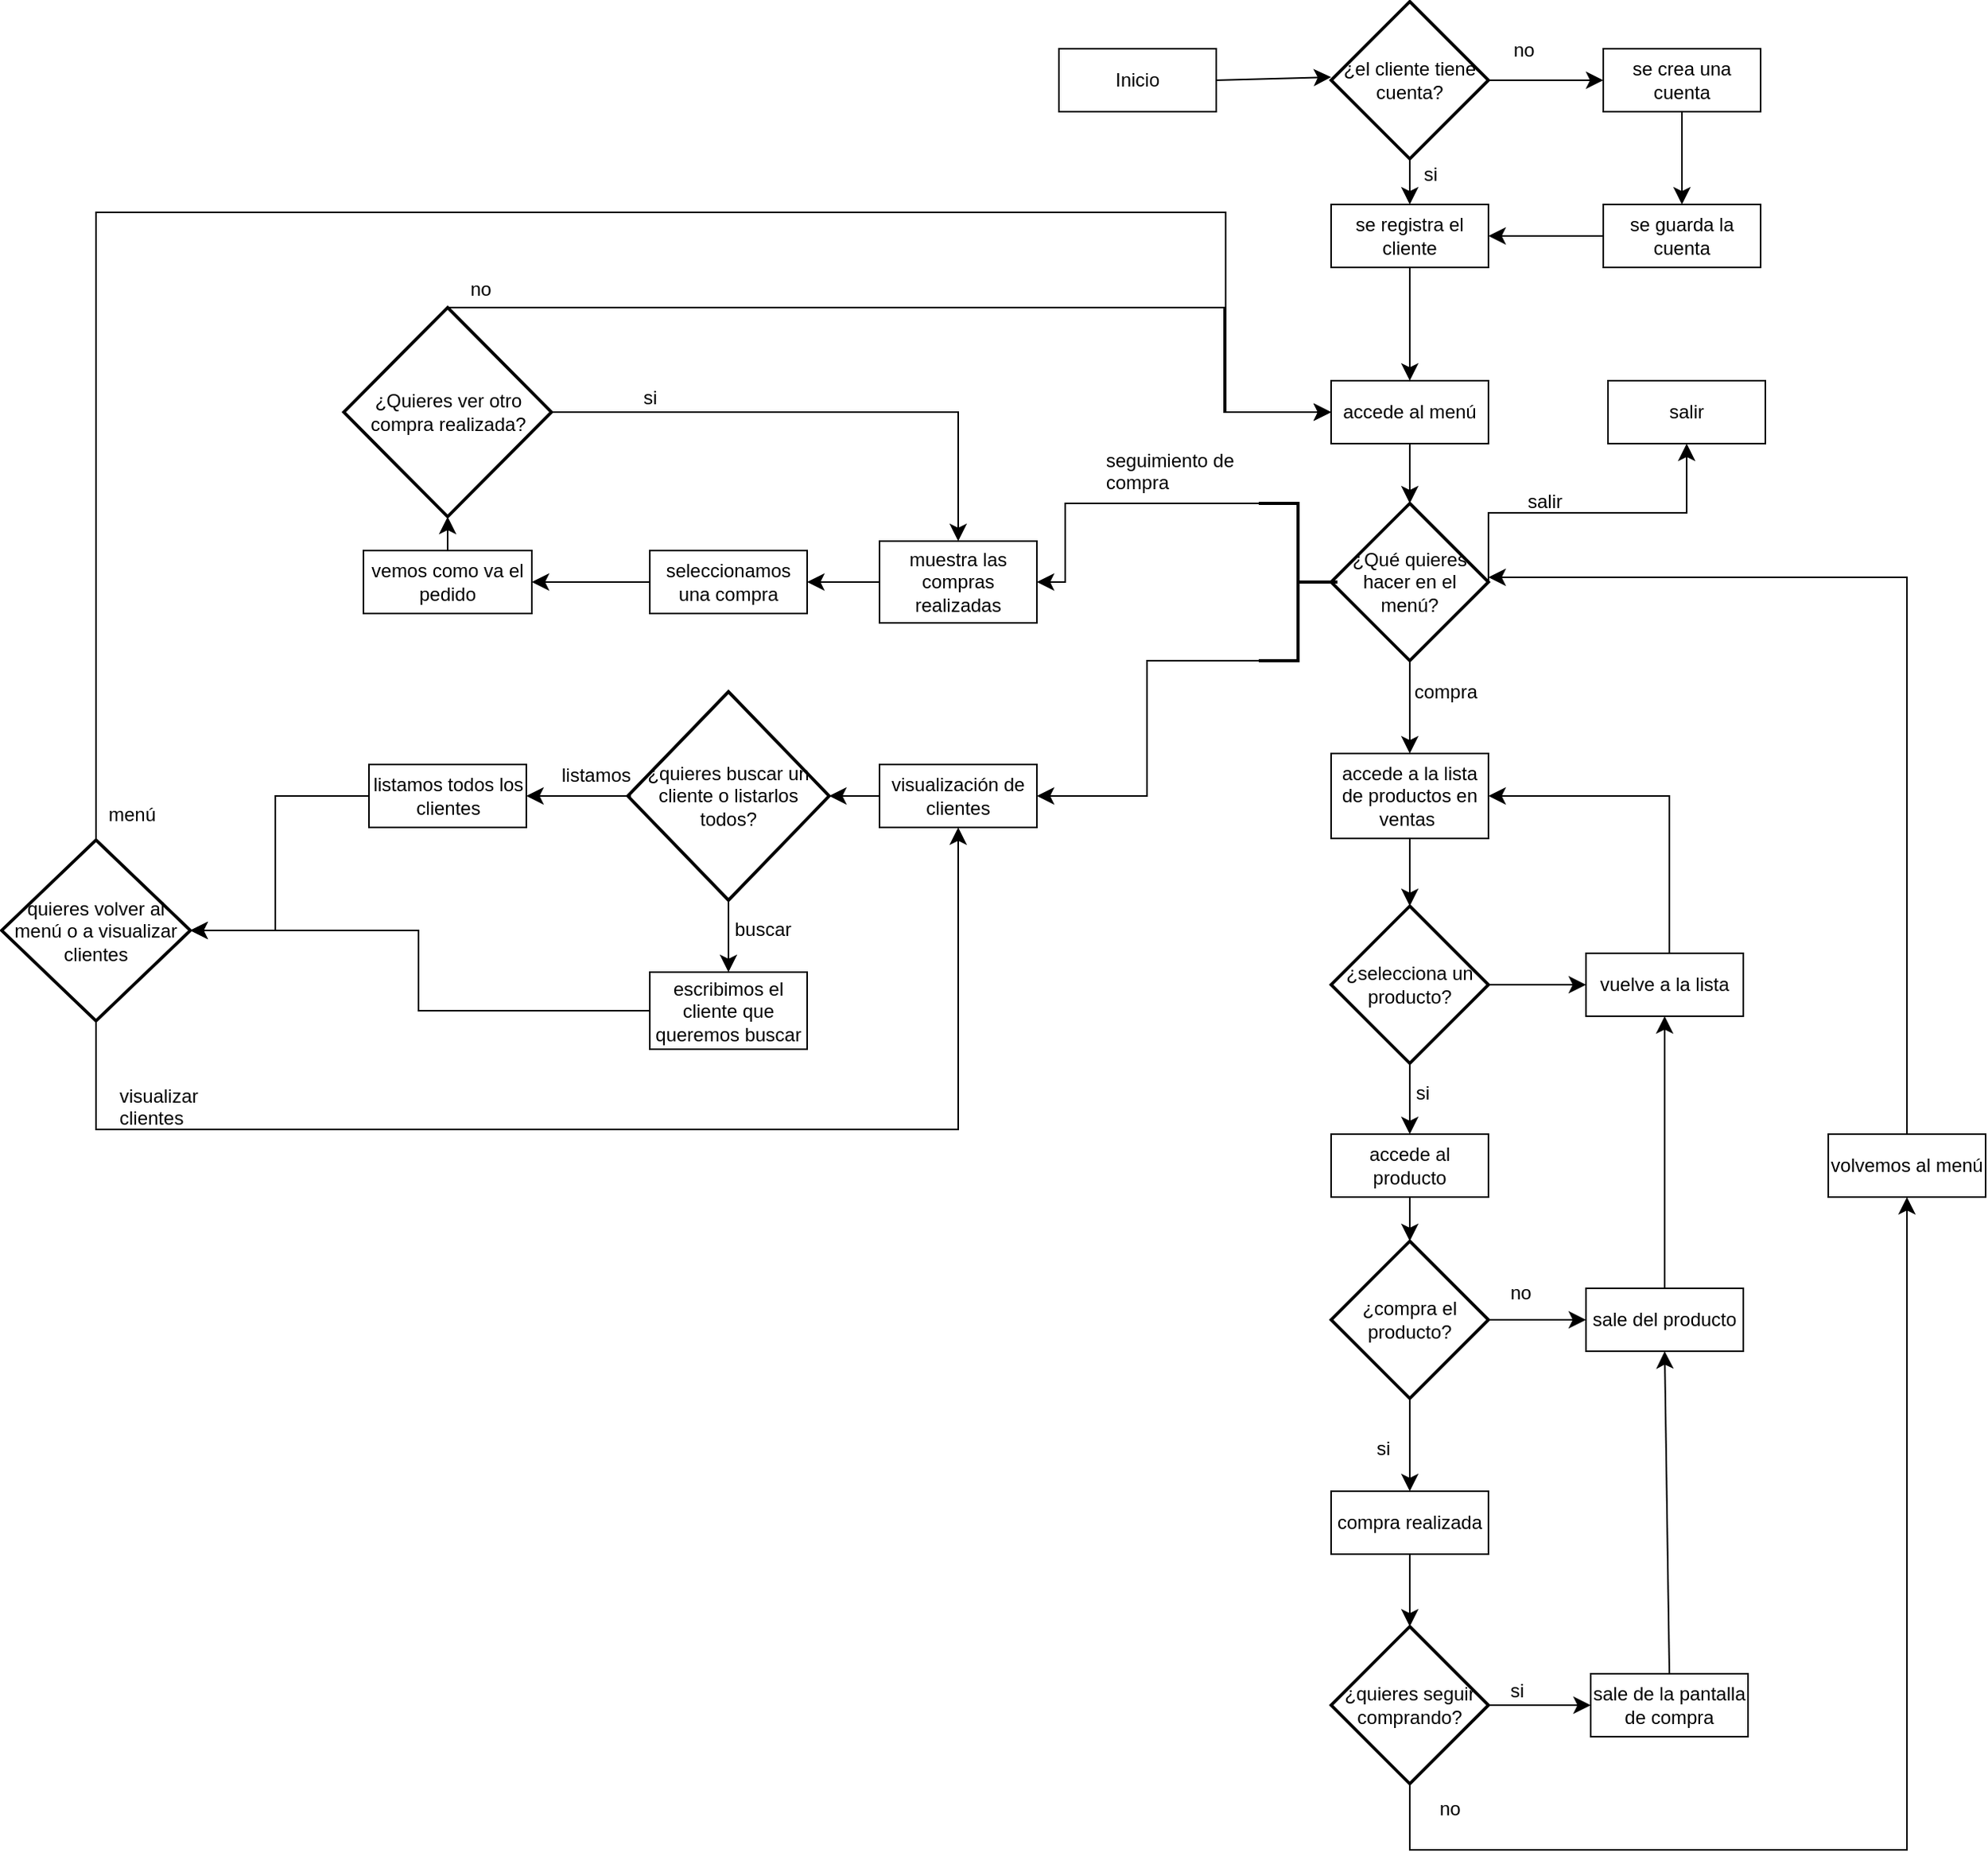 <mxfile version="24.8.4">
  <diagram name="Página-1" id="vGzgJQXuZLi1aZZbNtcy">
    <mxGraphModel grid="0" page="0" gridSize="10" guides="1" tooltips="1" connect="1" arrows="1" fold="1" pageScale="1" pageWidth="827" pageHeight="1169" math="0" shadow="0">
      <root>
        <mxCell id="0" />
        <mxCell id="1" parent="0" />
        <mxCell id="_w8_lNE008tyOxxAmZ4E-1" value="Inicio" style="whiteSpace=wrap;html=1;align=center;" vertex="1" parent="1">
          <mxGeometry x="-118" y="-164" width="100" height="40" as="geometry" />
        </mxCell>
        <mxCell id="_w8_lNE008tyOxxAmZ4E-3" value="¿el cliente tiene cuenta?" style="strokeWidth=2;html=1;shape=mxgraph.flowchart.decision;whiteSpace=wrap;" vertex="1" parent="1">
          <mxGeometry x="55" y="-194" width="100" height="100" as="geometry" />
        </mxCell>
        <mxCell id="_w8_lNE008tyOxxAmZ4E-5" value="" style="endArrow=classic;html=1;rounded=0;fontSize=12;startSize=8;endSize=8;curved=1;exitX=1;exitY=0.5;exitDx=0;exitDy=0;entryX=0;entryY=0.48;entryDx=0;entryDy=0;entryPerimeter=0;" edge="1" parent="1" source="_w8_lNE008tyOxxAmZ4E-1" target="_w8_lNE008tyOxxAmZ4E-3">
          <mxGeometry width="50" height="50" relative="1" as="geometry">
            <mxPoint x="175" y="225" as="sourcePoint" />
            <mxPoint x="225" y="175" as="targetPoint" />
          </mxGeometry>
        </mxCell>
        <mxCell id="_w8_lNE008tyOxxAmZ4E-6" value="" style="endArrow=classic;html=1;rounded=0;fontSize=12;startSize=8;endSize=8;curved=1;exitX=1;exitY=0.5;exitDx=0;exitDy=0;exitPerimeter=0;entryX=0;entryY=0.5;entryDx=0;entryDy=0;" edge="1" parent="1" source="_w8_lNE008tyOxxAmZ4E-3" target="_w8_lNE008tyOxxAmZ4E-7">
          <mxGeometry width="50" height="50" relative="1" as="geometry">
            <mxPoint x="224" y="104" as="sourcePoint" />
            <mxPoint x="274" y="54" as="targetPoint" />
          </mxGeometry>
        </mxCell>
        <mxCell id="_w8_lNE008tyOxxAmZ4E-7" value="se crea una cuenta" style="whiteSpace=wrap;html=1;align=center;" vertex="1" parent="1">
          <mxGeometry x="228" y="-164" width="100" height="40" as="geometry" />
        </mxCell>
        <mxCell id="_w8_lNE008tyOxxAmZ4E-8" value="no" style="text;strokeColor=none;fillColor=none;spacingLeft=4;spacingRight=4;overflow=hidden;rotatable=0;points=[[0,0.5],[1,0.5]];portConstraint=eastwest;fontSize=12;whiteSpace=wrap;html=1;" vertex="1" parent="1">
          <mxGeometry x="165" y="-177" width="40" height="30" as="geometry" />
        </mxCell>
        <mxCell id="_w8_lNE008tyOxxAmZ4E-9" value="se registra el cliente" style="whiteSpace=wrap;html=1;align=center;" vertex="1" parent="1">
          <mxGeometry x="55" y="-65" width="100" height="40" as="geometry" />
        </mxCell>
        <mxCell id="_w8_lNE008tyOxxAmZ4E-10" value="" style="endArrow=classic;html=1;rounded=0;fontSize=12;startSize=8;endSize=8;curved=1;exitX=0.5;exitY=1;exitDx=0;exitDy=0;exitPerimeter=0;entryX=0.5;entryY=0;entryDx=0;entryDy=0;" edge="1" parent="1" source="_w8_lNE008tyOxxAmZ4E-3" target="_w8_lNE008tyOxxAmZ4E-9">
          <mxGeometry width="50" height="50" relative="1" as="geometry">
            <mxPoint x="175" y="225" as="sourcePoint" />
            <mxPoint x="225" y="175" as="targetPoint" />
          </mxGeometry>
        </mxCell>
        <mxCell id="_w8_lNE008tyOxxAmZ4E-11" value="si" style="text;strokeColor=none;fillColor=none;spacingLeft=4;spacingRight=4;overflow=hidden;rotatable=0;points=[[0,0.5],[1,0.5]];portConstraint=eastwest;fontSize=12;whiteSpace=wrap;html=1;" vertex="1" parent="1">
          <mxGeometry x="108" y="-98" width="40" height="30" as="geometry" />
        </mxCell>
        <mxCell id="_w8_lNE008tyOxxAmZ4E-12" value="se guarda la cuenta" style="whiteSpace=wrap;html=1;align=center;" vertex="1" parent="1">
          <mxGeometry x="228" y="-65" width="100" height="40" as="geometry" />
        </mxCell>
        <mxCell id="_w8_lNE008tyOxxAmZ4E-13" value="" style="endArrow=classic;html=1;rounded=0;fontSize=12;startSize=8;endSize=8;curved=1;exitX=0.5;exitY=1;exitDx=0;exitDy=0;entryX=0.5;entryY=0;entryDx=0;entryDy=0;" edge="1" parent="1" source="_w8_lNE008tyOxxAmZ4E-7" target="_w8_lNE008tyOxxAmZ4E-12">
          <mxGeometry width="50" height="50" relative="1" as="geometry">
            <mxPoint x="175" y="225" as="sourcePoint" />
            <mxPoint x="225" y="175" as="targetPoint" />
          </mxGeometry>
        </mxCell>
        <mxCell id="_w8_lNE008tyOxxAmZ4E-14" value="" style="endArrow=classic;html=1;rounded=0;fontSize=12;startSize=8;endSize=8;curved=1;entryX=1;entryY=0.5;entryDx=0;entryDy=0;exitX=0;exitY=0.5;exitDx=0;exitDy=0;" edge="1" parent="1" source="_w8_lNE008tyOxxAmZ4E-12" target="_w8_lNE008tyOxxAmZ4E-9">
          <mxGeometry width="50" height="50" relative="1" as="geometry">
            <mxPoint x="175" y="225" as="sourcePoint" />
            <mxPoint x="225" y="175" as="targetPoint" />
          </mxGeometry>
        </mxCell>
        <mxCell id="_w8_lNE008tyOxxAmZ4E-15" value="accede a la lista de productos en ventas&amp;nbsp;" style="whiteSpace=wrap;html=1;align=center;" vertex="1" parent="1">
          <mxGeometry x="55" y="284" width="100" height="54" as="geometry" />
        </mxCell>
        <mxCell id="_w8_lNE008tyOxxAmZ4E-16" value="" style="endArrow=classic;html=1;rounded=0;fontSize=12;startSize=8;endSize=8;curved=1;exitX=0.5;exitY=1;exitDx=0;exitDy=0;entryX=0.5;entryY=0;entryDx=0;entryDy=0;" edge="1" parent="1" source="_w8_lNE008tyOxxAmZ4E-9" target="_w8_lNE008tyOxxAmZ4E-41">
          <mxGeometry width="50" height="50" relative="1" as="geometry">
            <mxPoint x="175" y="225" as="sourcePoint" />
            <mxPoint x="163" y="121" as="targetPoint" />
          </mxGeometry>
        </mxCell>
        <mxCell id="_w8_lNE008tyOxxAmZ4E-17" value="¿selecciona un producto?" style="strokeWidth=2;html=1;shape=mxgraph.flowchart.decision;whiteSpace=wrap;" vertex="1" parent="1">
          <mxGeometry x="55" y="381" width="100" height="100" as="geometry" />
        </mxCell>
        <mxCell id="_w8_lNE008tyOxxAmZ4E-18" value="" style="endArrow=classic;html=1;rounded=0;fontSize=12;startSize=8;endSize=8;curved=1;entryX=0.5;entryY=0;entryDx=0;entryDy=0;entryPerimeter=0;exitX=0.5;exitY=1;exitDx=0;exitDy=0;" edge="1" parent="1" source="_w8_lNE008tyOxxAmZ4E-15" target="_w8_lNE008tyOxxAmZ4E-17">
          <mxGeometry width="50" height="50" relative="1" as="geometry">
            <mxPoint x="72" y="225" as="sourcePoint" />
            <mxPoint x="122" y="175" as="targetPoint" />
          </mxGeometry>
        </mxCell>
        <mxCell id="_w8_lNE008tyOxxAmZ4E-19" value="accede al producto" style="whiteSpace=wrap;html=1;align=center;" vertex="1" parent="1">
          <mxGeometry x="55" y="526" width="100" height="40" as="geometry" />
        </mxCell>
        <mxCell id="_w8_lNE008tyOxxAmZ4E-20" value="" style="endArrow=classic;html=1;rounded=0;fontSize=12;startSize=8;endSize=8;curved=1;exitX=0.5;exitY=1;exitDx=0;exitDy=0;exitPerimeter=0;" edge="1" parent="1" source="_w8_lNE008tyOxxAmZ4E-17" target="_w8_lNE008tyOxxAmZ4E-19">
          <mxGeometry width="50" height="50" relative="1" as="geometry">
            <mxPoint x="72" y="225" as="sourcePoint" />
            <mxPoint x="122" y="175" as="targetPoint" />
          </mxGeometry>
        </mxCell>
        <mxCell id="_w8_lNE008tyOxxAmZ4E-21" value="si" style="text;strokeColor=none;fillColor=none;spacingLeft=4;spacingRight=4;overflow=hidden;rotatable=0;points=[[0,0.5],[1,0.5]];portConstraint=eastwest;fontSize=12;whiteSpace=wrap;html=1;" vertex="1" parent="1">
          <mxGeometry x="103" y="486" width="40" height="30" as="geometry" />
        </mxCell>
        <mxCell id="_w8_lNE008tyOxxAmZ4E-22" value="vuelve a la lista" style="whiteSpace=wrap;html=1;align=center;" vertex="1" parent="1">
          <mxGeometry x="217" y="411" width="100" height="40" as="geometry" />
        </mxCell>
        <mxCell id="_w8_lNE008tyOxxAmZ4E-24" value="" style="edgeStyle=segmentEdgeStyle;endArrow=classic;html=1;curved=0;rounded=0;endSize=8;startSize=8;fontSize=12;exitX=0.5;exitY=0;exitDx=0;exitDy=0;entryX=1;entryY=0.5;entryDx=0;entryDy=0;" edge="1" parent="1" source="_w8_lNE008tyOxxAmZ4E-22" target="_w8_lNE008tyOxxAmZ4E-15">
          <mxGeometry width="50" height="50" relative="1" as="geometry">
            <mxPoint x="72" y="225" as="sourcePoint" />
            <mxPoint x="122" y="175" as="targetPoint" />
            <Array as="points">
              <mxPoint x="270" y="311" />
            </Array>
          </mxGeometry>
        </mxCell>
        <mxCell id="_w8_lNE008tyOxxAmZ4E-25" value="no" style="text;strokeColor=none;fillColor=none;spacingLeft=4;spacingRight=4;overflow=hidden;rotatable=0;points=[[0,0.5],[1,0.5]];portConstraint=eastwest;fontSize=12;whiteSpace=wrap;html=1;" vertex="1" parent="1">
          <mxGeometry x="163" y="613" width="40" height="30" as="geometry" />
        </mxCell>
        <mxCell id="_w8_lNE008tyOxxAmZ4E-26" value="¿compra el producto?" style="strokeWidth=2;html=1;shape=mxgraph.flowchart.decision;whiteSpace=wrap;" vertex="1" parent="1">
          <mxGeometry x="55" y="594" width="100" height="100" as="geometry" />
        </mxCell>
        <mxCell id="_w8_lNE008tyOxxAmZ4E-27" value="" style="endArrow=classic;html=1;rounded=0;fontSize=12;startSize=8;endSize=8;curved=1;entryX=0.5;entryY=0;entryDx=0;entryDy=0;entryPerimeter=0;exitX=0.5;exitY=1;exitDx=0;exitDy=0;" edge="1" parent="1" source="_w8_lNE008tyOxxAmZ4E-19" target="_w8_lNE008tyOxxAmZ4E-26">
          <mxGeometry width="50" height="50" relative="1" as="geometry">
            <mxPoint x="72" y="325" as="sourcePoint" />
            <mxPoint x="122" y="275" as="targetPoint" />
          </mxGeometry>
        </mxCell>
        <mxCell id="_w8_lNE008tyOxxAmZ4E-28" value="sale del producto" style="whiteSpace=wrap;html=1;align=center;" vertex="1" parent="1">
          <mxGeometry x="217" y="624" width="100" height="40" as="geometry" />
        </mxCell>
        <mxCell id="_w8_lNE008tyOxxAmZ4E-29" value="compra realizada" style="whiteSpace=wrap;html=1;align=center;" vertex="1" parent="1">
          <mxGeometry x="55" y="753" width="100" height="40" as="geometry" />
        </mxCell>
        <mxCell id="_w8_lNE008tyOxxAmZ4E-30" value="" style="endArrow=classic;html=1;rounded=0;fontSize=12;startSize=8;endSize=8;curved=1;exitX=0.5;exitY=1;exitDx=0;exitDy=0;exitPerimeter=0;entryX=0.5;entryY=0;entryDx=0;entryDy=0;" edge="1" parent="1" source="_w8_lNE008tyOxxAmZ4E-26" target="_w8_lNE008tyOxxAmZ4E-29">
          <mxGeometry width="50" height="50" relative="1" as="geometry">
            <mxPoint x="72" y="325" as="sourcePoint" />
            <mxPoint x="122" y="275" as="targetPoint" />
          </mxGeometry>
        </mxCell>
        <mxCell id="_w8_lNE008tyOxxAmZ4E-31" value="si" style="text;strokeColor=none;fillColor=none;spacingLeft=4;spacingRight=4;overflow=hidden;rotatable=0;points=[[0,0.5],[1,0.5]];portConstraint=eastwest;fontSize=12;whiteSpace=wrap;html=1;" vertex="1" parent="1">
          <mxGeometry x="78" y="712" width="40" height="30" as="geometry" />
        </mxCell>
        <mxCell id="_w8_lNE008tyOxxAmZ4E-32" value="" style="endArrow=classic;html=1;rounded=0;fontSize=12;startSize=8;endSize=8;curved=1;exitX=1;exitY=0.5;exitDx=0;exitDy=0;exitPerimeter=0;entryX=0;entryY=0.5;entryDx=0;entryDy=0;" edge="1" parent="1" source="_w8_lNE008tyOxxAmZ4E-26" target="_w8_lNE008tyOxxAmZ4E-28">
          <mxGeometry width="50" height="50" relative="1" as="geometry">
            <mxPoint x="72" y="325" as="sourcePoint" />
            <mxPoint x="122" y="275" as="targetPoint" />
          </mxGeometry>
        </mxCell>
        <mxCell id="_w8_lNE008tyOxxAmZ4E-33" value="" style="endArrow=classic;html=1;rounded=0;fontSize=12;startSize=8;endSize=8;curved=1;entryX=0.5;entryY=1;entryDx=0;entryDy=0;exitX=0.5;exitY=0;exitDx=0;exitDy=0;" edge="1" parent="1" source="_w8_lNE008tyOxxAmZ4E-28" target="_w8_lNE008tyOxxAmZ4E-22">
          <mxGeometry width="50" height="50" relative="1" as="geometry">
            <mxPoint x="72" y="525" as="sourcePoint" />
            <mxPoint x="122" y="475" as="targetPoint" />
          </mxGeometry>
        </mxCell>
        <mxCell id="_w8_lNE008tyOxxAmZ4E-34" value="¿quieres seguir comprando?" style="strokeWidth=2;html=1;shape=mxgraph.flowchart.decision;whiteSpace=wrap;" vertex="1" parent="1">
          <mxGeometry x="55" y="839" width="100" height="100" as="geometry" />
        </mxCell>
        <mxCell id="_w8_lNE008tyOxxAmZ4E-35" value="" style="endArrow=classic;html=1;rounded=0;fontSize=12;startSize=8;endSize=8;curved=1;exitX=0.5;exitY=1;exitDx=0;exitDy=0;entryX=0.5;entryY=0;entryDx=0;entryDy=0;entryPerimeter=0;" edge="1" parent="1" source="_w8_lNE008tyOxxAmZ4E-29" target="_w8_lNE008tyOxxAmZ4E-34">
          <mxGeometry width="50" height="50" relative="1" as="geometry">
            <mxPoint x="72" y="725" as="sourcePoint" />
            <mxPoint x="122" y="675" as="targetPoint" />
          </mxGeometry>
        </mxCell>
        <mxCell id="_w8_lNE008tyOxxAmZ4E-36" value="sale de la pantalla de compra" style="whiteSpace=wrap;html=1;align=center;" vertex="1" parent="1">
          <mxGeometry x="220" y="869" width="100" height="40" as="geometry" />
        </mxCell>
        <mxCell id="_w8_lNE008tyOxxAmZ4E-37" value="" style="endArrow=classic;html=1;rounded=0;fontSize=12;startSize=8;endSize=8;curved=1;entryX=0;entryY=0.5;entryDx=0;entryDy=0;exitX=1;exitY=0.5;exitDx=0;exitDy=0;exitPerimeter=0;" edge="1" parent="1" source="_w8_lNE008tyOxxAmZ4E-34" target="_w8_lNE008tyOxxAmZ4E-36">
          <mxGeometry width="50" height="50" relative="1" as="geometry">
            <mxPoint x="72" y="525" as="sourcePoint" />
            <mxPoint x="122" y="475" as="targetPoint" />
          </mxGeometry>
        </mxCell>
        <mxCell id="_w8_lNE008tyOxxAmZ4E-38" value="si" style="text;strokeColor=none;fillColor=none;spacingLeft=4;spacingRight=4;overflow=hidden;rotatable=0;points=[[0,0.5],[1,0.5]];portConstraint=eastwest;fontSize=12;whiteSpace=wrap;html=1;" vertex="1" parent="1">
          <mxGeometry x="163" y="866" width="40" height="30" as="geometry" />
        </mxCell>
        <mxCell id="_w8_lNE008tyOxxAmZ4E-39" value="" style="endArrow=classic;html=1;rounded=0;fontSize=12;startSize=8;endSize=8;curved=1;entryX=0.5;entryY=1;entryDx=0;entryDy=0;exitX=0.5;exitY=0;exitDx=0;exitDy=0;" edge="1" parent="1" source="_w8_lNE008tyOxxAmZ4E-36" target="_w8_lNE008tyOxxAmZ4E-28">
          <mxGeometry width="50" height="50" relative="1" as="geometry">
            <mxPoint x="72" y="525" as="sourcePoint" />
            <mxPoint x="122" y="475" as="targetPoint" />
          </mxGeometry>
        </mxCell>
        <mxCell id="_w8_lNE008tyOxxAmZ4E-40" value="" style="endArrow=classic;html=1;rounded=0;fontSize=12;startSize=8;endSize=8;curved=1;entryX=0;entryY=0.5;entryDx=0;entryDy=0;exitX=1;exitY=0.5;exitDx=0;exitDy=0;exitPerimeter=0;" edge="1" parent="1" source="_w8_lNE008tyOxxAmZ4E-17" target="_w8_lNE008tyOxxAmZ4E-22">
          <mxGeometry width="50" height="50" relative="1" as="geometry">
            <mxPoint x="72" y="525" as="sourcePoint" />
            <mxPoint x="122" y="475" as="targetPoint" />
          </mxGeometry>
        </mxCell>
        <mxCell id="_w8_lNE008tyOxxAmZ4E-41" value="accede al menú" style="whiteSpace=wrap;html=1;align=center;" vertex="1" parent="1">
          <mxGeometry x="55" y="47" width="100" height="40" as="geometry" />
        </mxCell>
        <mxCell id="_w8_lNE008tyOxxAmZ4E-42" value="¿Qué quieres hacer en el menú?" style="strokeWidth=2;html=1;shape=mxgraph.flowchart.decision;whiteSpace=wrap;" vertex="1" parent="1">
          <mxGeometry x="55" y="125" width="100" height="100" as="geometry" />
        </mxCell>
        <mxCell id="_w8_lNE008tyOxxAmZ4E-43" value="" style="endArrow=classic;html=1;rounded=0;fontSize=12;startSize=8;endSize=8;curved=1;exitX=0.5;exitY=1;exitDx=0;exitDy=0;entryX=0.5;entryY=0;entryDx=0;entryDy=0;entryPerimeter=0;" edge="1" parent="1" source="_w8_lNE008tyOxxAmZ4E-41" target="_w8_lNE008tyOxxAmZ4E-42">
          <mxGeometry width="50" height="50" relative="1" as="geometry">
            <mxPoint x="72" y="25" as="sourcePoint" />
            <mxPoint x="122" y="-25" as="targetPoint" />
          </mxGeometry>
        </mxCell>
        <mxCell id="_w8_lNE008tyOxxAmZ4E-44" value="" style="endArrow=classic;html=1;rounded=0;fontSize=12;startSize=8;endSize=8;curved=1;exitX=0.5;exitY=1;exitDx=0;exitDy=0;exitPerimeter=0;" edge="1" parent="1" source="_w8_lNE008tyOxxAmZ4E-42" target="_w8_lNE008tyOxxAmZ4E-15">
          <mxGeometry width="50" height="50" relative="1" as="geometry">
            <mxPoint x="72" y="25" as="sourcePoint" />
            <mxPoint x="122" y="-25" as="targetPoint" />
          </mxGeometry>
        </mxCell>
        <mxCell id="_w8_lNE008tyOxxAmZ4E-45" value="compra" style="text;strokeColor=none;fillColor=none;spacingLeft=4;spacingRight=4;overflow=hidden;rotatable=0;points=[[0,0.5],[1,0.5]];portConstraint=eastwest;fontSize=12;whiteSpace=wrap;html=1;" vertex="1" parent="1">
          <mxGeometry x="102" y="231" width="61" height="30" as="geometry" />
        </mxCell>
        <mxCell id="_w8_lNE008tyOxxAmZ4E-47" value="muestra las compras realizadas" style="whiteSpace=wrap;html=1;align=center;" vertex="1" parent="1">
          <mxGeometry x="-232" y="149" width="100" height="52" as="geometry" />
        </mxCell>
        <mxCell id="_w8_lNE008tyOxxAmZ4E-49" value="seguimiento de compra" style="text;strokeColor=none;fillColor=none;spacingLeft=4;spacingRight=4;overflow=hidden;rotatable=0;points=[[0,0.5],[1,0.5]];portConstraint=eastwest;fontSize=12;whiteSpace=wrap;html=1;" vertex="1" parent="1">
          <mxGeometry x="-94" y="84" width="99" height="37" as="geometry" />
        </mxCell>
        <mxCell id="_w8_lNE008tyOxxAmZ4E-52" value="" style="edgeStyle=segmentEdgeStyle;endArrow=classic;html=1;curved=0;rounded=0;endSize=8;startSize=8;fontSize=12;exitX=0.5;exitY=1;exitDx=0;exitDy=0;exitPerimeter=0;entryX=0.5;entryY=1;entryDx=0;entryDy=0;" edge="1" parent="1" source="_w8_lNE008tyOxxAmZ4E-34" target="_w8_lNE008tyOxxAmZ4E-54">
          <mxGeometry width="50" height="50" relative="1" as="geometry">
            <mxPoint x="60" y="925" as="sourcePoint" />
            <mxPoint x="421" y="592" as="targetPoint" />
            <Array as="points">
              <mxPoint x="105" y="981" />
              <mxPoint x="421" y="981" />
            </Array>
          </mxGeometry>
        </mxCell>
        <mxCell id="_w8_lNE008tyOxxAmZ4E-53" value="no" style="text;strokeColor=none;fillColor=none;spacingLeft=4;spacingRight=4;overflow=hidden;rotatable=0;points=[[0,0.5],[1,0.5]];portConstraint=eastwest;fontSize=12;whiteSpace=wrap;html=1;" vertex="1" parent="1">
          <mxGeometry x="118" y="941" width="40" height="30" as="geometry" />
        </mxCell>
        <mxCell id="_w8_lNE008tyOxxAmZ4E-54" value="volvemos al menú" style="whiteSpace=wrap;html=1;align=center;" vertex="1" parent="1">
          <mxGeometry x="371" y="526" width="100" height="40" as="geometry" />
        </mxCell>
        <mxCell id="_w8_lNE008tyOxxAmZ4E-55" value="" style="edgeStyle=segmentEdgeStyle;endArrow=classic;html=1;curved=0;rounded=0;endSize=8;startSize=8;fontSize=12;entryX=1;entryY=0.47;entryDx=0;entryDy=0;entryPerimeter=0;exitX=0.5;exitY=0;exitDx=0;exitDy=0;" edge="1" parent="1" source="_w8_lNE008tyOxxAmZ4E-54" target="_w8_lNE008tyOxxAmZ4E-42">
          <mxGeometry width="50" height="50" relative="1" as="geometry">
            <mxPoint x="221" y="525" as="sourcePoint" />
            <mxPoint x="271" y="475" as="targetPoint" />
            <Array as="points">
              <mxPoint x="421" y="172" />
            </Array>
          </mxGeometry>
        </mxCell>
        <mxCell id="_w8_lNE008tyOxxAmZ4E-56" value="seleccionamos una compra" style="whiteSpace=wrap;html=1;align=center;" vertex="1" parent="1">
          <mxGeometry x="-378" y="155" width="100" height="40" as="geometry" />
        </mxCell>
        <mxCell id="_w8_lNE008tyOxxAmZ4E-57" value="" style="endArrow=classic;html=1;rounded=0;fontSize=12;startSize=8;endSize=8;curved=1;entryX=1;entryY=0.5;entryDx=0;entryDy=0;exitX=0;exitY=0.5;exitDx=0;exitDy=0;" edge="1" parent="1" source="_w8_lNE008tyOxxAmZ4E-47" target="_w8_lNE008tyOxxAmZ4E-56">
          <mxGeometry width="50" height="50" relative="1" as="geometry">
            <mxPoint x="13" y="355" as="sourcePoint" />
            <mxPoint x="63" y="305" as="targetPoint" />
          </mxGeometry>
        </mxCell>
        <mxCell id="_w8_lNE008tyOxxAmZ4E-58" value="vemos como va el pedido" style="whiteSpace=wrap;html=1;align=center;" vertex="1" parent="1">
          <mxGeometry x="-560" y="155" width="107" height="40" as="geometry" />
        </mxCell>
        <mxCell id="_w8_lNE008tyOxxAmZ4E-59" value="" style="endArrow=classic;html=1;rounded=0;fontSize=12;startSize=8;endSize=8;curved=1;entryX=1;entryY=0.5;entryDx=0;entryDy=0;exitX=0;exitY=0.5;exitDx=0;exitDy=0;" edge="1" parent="1" source="_w8_lNE008tyOxxAmZ4E-56" target="_w8_lNE008tyOxxAmZ4E-58">
          <mxGeometry width="50" height="50" relative="1" as="geometry">
            <mxPoint x="-290" y="317" as="sourcePoint" />
            <mxPoint x="-240" y="267" as="targetPoint" />
          </mxGeometry>
        </mxCell>
        <mxCell id="_w8_lNE008tyOxxAmZ4E-60" value="¿Quieres ver otro compra realizada?" style="strokeWidth=2;html=1;shape=mxgraph.flowchart.decision;whiteSpace=wrap;" vertex="1" parent="1">
          <mxGeometry x="-572.5" y="0.5" width="132" height="133" as="geometry" />
        </mxCell>
        <mxCell id="_w8_lNE008tyOxxAmZ4E-61" value="" style="endArrow=classic;html=1;rounded=0;fontSize=12;startSize=8;endSize=8;curved=1;entryX=0.5;entryY=1;entryDx=0;entryDy=0;entryPerimeter=0;exitX=0.5;exitY=0;exitDx=0;exitDy=0;" edge="1" parent="1" source="_w8_lNE008tyOxxAmZ4E-58" target="_w8_lNE008tyOxxAmZ4E-60">
          <mxGeometry width="50" height="50" relative="1" as="geometry">
            <mxPoint x="-114" y="317" as="sourcePoint" />
            <mxPoint x="-64" y="267" as="targetPoint" />
          </mxGeometry>
        </mxCell>
        <mxCell id="_w8_lNE008tyOxxAmZ4E-62" value="" style="edgeStyle=segmentEdgeStyle;endArrow=classic;html=1;curved=0;rounded=0;endSize=8;startSize=8;fontSize=12;exitX=1;exitY=0.5;exitDx=0;exitDy=0;exitPerimeter=0;entryX=0.5;entryY=0;entryDx=0;entryDy=0;" edge="1" parent="1" source="_w8_lNE008tyOxxAmZ4E-60" target="_w8_lNE008tyOxxAmZ4E-47">
          <mxGeometry width="50" height="50" relative="1" as="geometry">
            <mxPoint x="-114" y="317" as="sourcePoint" />
            <mxPoint x="-64" y="267" as="targetPoint" />
          </mxGeometry>
        </mxCell>
        <mxCell id="_w8_lNE008tyOxxAmZ4E-63" value="si" style="text;strokeColor=none;fillColor=none;spacingLeft=4;spacingRight=4;overflow=hidden;rotatable=0;points=[[0,0.5],[1,0.5]];portConstraint=eastwest;fontSize=12;whiteSpace=wrap;html=1;" vertex="1" parent="1">
          <mxGeometry x="-388" y="44" width="40" height="30" as="geometry" />
        </mxCell>
        <mxCell id="_w8_lNE008tyOxxAmZ4E-64" value="" style="edgeStyle=segmentEdgeStyle;endArrow=classic;html=1;curved=0;rounded=0;endSize=8;startSize=8;fontSize=12;entryX=0;entryY=0.5;entryDx=0;entryDy=0;exitX=0.5;exitY=0;exitDx=0;exitDy=0;exitPerimeter=0;" edge="1" parent="1" source="_w8_lNE008tyOxxAmZ4E-60" target="_w8_lNE008tyOxxAmZ4E-41">
          <mxGeometry width="50" height="50" relative="1" as="geometry">
            <mxPoint x="-114" y="317" as="sourcePoint" />
            <mxPoint x="-64" y="267" as="targetPoint" />
            <Array as="points">
              <mxPoint x="-13" />
              <mxPoint x="-13" y="67" />
            </Array>
          </mxGeometry>
        </mxCell>
        <mxCell id="_w8_lNE008tyOxxAmZ4E-65" value="no" style="text;strokeColor=none;fillColor=none;spacingLeft=4;spacingRight=4;overflow=hidden;rotatable=0;points=[[0,0.5],[1,0.5]];portConstraint=eastwest;fontSize=12;whiteSpace=wrap;html=1;" vertex="1" parent="1">
          <mxGeometry x="-498" y="-25" width="40" height="30" as="geometry" />
        </mxCell>
        <mxCell id="_w8_lNE008tyOxxAmZ4E-67" value="salir" style="whiteSpace=wrap;html=1;align=center;" vertex="1" parent="1">
          <mxGeometry x="231" y="47" width="100" height="40" as="geometry" />
        </mxCell>
        <mxCell id="_w8_lNE008tyOxxAmZ4E-68" value="salir" style="text;strokeColor=none;fillColor=none;spacingLeft=4;spacingRight=4;overflow=hidden;rotatable=0;points=[[0,0.5],[1,0.5]];portConstraint=eastwest;fontSize=12;whiteSpace=wrap;html=1;" vertex="1" parent="1">
          <mxGeometry x="174" y="110" width="40" height="30" as="geometry" />
        </mxCell>
        <mxCell id="_w8_lNE008tyOxxAmZ4E-69" value="" style="edgeStyle=elbowEdgeStyle;elbow=vertical;endArrow=classic;html=1;curved=0;rounded=0;endSize=8;startSize=8;fontSize=12;entryX=0.5;entryY=1;entryDx=0;entryDy=0;exitX=1;exitY=0.5;exitDx=0;exitDy=0;exitPerimeter=0;" edge="1" parent="1" source="_w8_lNE008tyOxxAmZ4E-42" target="_w8_lNE008tyOxxAmZ4E-67">
          <mxGeometry width="50" height="50" relative="1" as="geometry">
            <mxPoint x="-58" y="317" as="sourcePoint" />
            <mxPoint x="-8" y="267" as="targetPoint" />
          </mxGeometry>
        </mxCell>
        <mxCell id="_w8_lNE008tyOxxAmZ4E-70" value="" style="strokeWidth=2;html=1;shape=mxgraph.flowchart.annotation_2;align=left;labelPosition=right;pointerEvents=1;rotation=-180;" vertex="1" parent="1">
          <mxGeometry x="9" y="125" width="50" height="100" as="geometry" />
        </mxCell>
        <mxCell id="_w8_lNE008tyOxxAmZ4E-71" value="" style="edgeStyle=segmentEdgeStyle;endArrow=classic;html=1;curved=0;rounded=0;endSize=8;startSize=8;fontSize=12;entryX=1;entryY=0.5;entryDx=0;entryDy=0;exitX=1;exitY=1;exitDx=0;exitDy=0;exitPerimeter=0;" edge="1" parent="1" source="_w8_lNE008tyOxxAmZ4E-70" target="_w8_lNE008tyOxxAmZ4E-47">
          <mxGeometry width="50" height="50" relative="1" as="geometry">
            <mxPoint x="-325" y="183" as="sourcePoint" />
            <mxPoint x="-275" y="133" as="targetPoint" />
            <Array as="points">
              <mxPoint x="-114" y="125" />
              <mxPoint x="-114" y="175" />
            </Array>
          </mxGeometry>
        </mxCell>
        <mxCell id="_w8_lNE008tyOxxAmZ4E-72" value="" style="edgeStyle=segmentEdgeStyle;endArrow=classic;html=1;curved=0;rounded=0;endSize=8;startSize=8;fontSize=12;exitX=1;exitY=0;exitDx=0;exitDy=0;exitPerimeter=0;entryX=1;entryY=0.5;entryDx=0;entryDy=0;" edge="1" parent="1" source="_w8_lNE008tyOxxAmZ4E-70" target="_w8_lNE008tyOxxAmZ4E-73">
          <mxGeometry width="50" height="50" relative="1" as="geometry">
            <mxPoint x="-306" y="244" as="sourcePoint" />
            <mxPoint x="-256" y="194" as="targetPoint" />
            <Array as="points">
              <mxPoint x="-62" y="225" />
              <mxPoint x="-62" y="311" />
            </Array>
          </mxGeometry>
        </mxCell>
        <mxCell id="_w8_lNE008tyOxxAmZ4E-73" value="visualización de clientes" style="whiteSpace=wrap;html=1;align=center;" vertex="1" parent="1">
          <mxGeometry x="-232" y="291" width="100" height="40" as="geometry" />
        </mxCell>
        <mxCell id="_w8_lNE008tyOxxAmZ4E-74" value="¿quieres buscar un cliente o listarlos todos?" style="strokeWidth=2;html=1;shape=mxgraph.flowchart.decision;whiteSpace=wrap;" vertex="1" parent="1">
          <mxGeometry x="-392" y="244.75" width="128" height="132.5" as="geometry" />
        </mxCell>
        <mxCell id="_w8_lNE008tyOxxAmZ4E-75" value="" style="endArrow=classic;html=1;rounded=0;fontSize=12;startSize=8;endSize=8;curved=1;entryX=1;entryY=0.5;entryDx=0;entryDy=0;entryPerimeter=0;exitX=0;exitY=0.5;exitDx=0;exitDy=0;" edge="1" parent="1" source="_w8_lNE008tyOxxAmZ4E-73" target="_w8_lNE008tyOxxAmZ4E-74">
          <mxGeometry width="50" height="50" relative="1" as="geometry">
            <mxPoint x="-158" y="183" as="sourcePoint" />
            <mxPoint x="-108" y="133" as="targetPoint" />
          </mxGeometry>
        </mxCell>
        <mxCell id="_w8_lNE008tyOxxAmZ4E-76" value="escribimos el cliente que queremos buscar" style="whiteSpace=wrap;html=1;align=center;" vertex="1" parent="1">
          <mxGeometry x="-378" y="423" width="100" height="49" as="geometry" />
        </mxCell>
        <mxCell id="_w8_lNE008tyOxxAmZ4E-77" value="" style="endArrow=classic;html=1;rounded=0;fontSize=12;startSize=8;endSize=8;curved=1;exitX=0.5;exitY=1;exitDx=0;exitDy=0;exitPerimeter=0;entryX=0.5;entryY=0;entryDx=0;entryDy=0;" edge="1" parent="1" source="_w8_lNE008tyOxxAmZ4E-74" target="_w8_lNE008tyOxxAmZ4E-76">
          <mxGeometry width="50" height="50" relative="1" as="geometry">
            <mxPoint x="-158" y="317" as="sourcePoint" />
            <mxPoint x="-108" y="267" as="targetPoint" />
          </mxGeometry>
        </mxCell>
        <mxCell id="_w8_lNE008tyOxxAmZ4E-78" value="buscar" style="text;strokeColor=none;fillColor=none;spacingLeft=4;spacingRight=4;overflow=hidden;rotatable=0;points=[[0,0.5],[1,0.5]];portConstraint=eastwest;fontSize=12;whiteSpace=wrap;html=1;" vertex="1" parent="1">
          <mxGeometry x="-330" y="382" width="52" height="30" as="geometry" />
        </mxCell>
        <mxCell id="_w8_lNE008tyOxxAmZ4E-79" value="listamos todos los clientes" style="whiteSpace=wrap;html=1;align=center;" vertex="1" parent="1">
          <mxGeometry x="-556.5" y="291" width="100" height="40" as="geometry" />
        </mxCell>
        <mxCell id="_w8_lNE008tyOxxAmZ4E-80" value="" style="endArrow=classic;html=1;rounded=0;fontSize=12;startSize=8;endSize=8;curved=1;entryX=1;entryY=0.5;entryDx=0;entryDy=0;" edge="1" parent="1" target="_w8_lNE008tyOxxAmZ4E-79">
          <mxGeometry width="50" height="50" relative="1" as="geometry">
            <mxPoint x="-390" y="311" as="sourcePoint" />
            <mxPoint x="-108" y="267" as="targetPoint" />
          </mxGeometry>
        </mxCell>
        <mxCell id="_w8_lNE008tyOxxAmZ4E-81" value="listamos" style="text;strokeColor=none;fillColor=none;spacingLeft=4;spacingRight=4;overflow=hidden;rotatable=0;points=[[0,0.5],[1,0.5]];portConstraint=eastwest;fontSize=12;whiteSpace=wrap;html=1;" vertex="1" parent="1">
          <mxGeometry x="-440" y="284" width="59" height="30" as="geometry" />
        </mxCell>
        <mxCell id="_w8_lNE008tyOxxAmZ4E-82" value="quieres volver al menú o a visualizar clientes" style="strokeWidth=2;html=1;shape=mxgraph.flowchart.decision;whiteSpace=wrap;" vertex="1" parent="1">
          <mxGeometry x="-790" y="339" width="120" height="115" as="geometry" />
        </mxCell>
        <mxCell id="_w8_lNE008tyOxxAmZ4E-83" value="" style="edgeStyle=segmentEdgeStyle;endArrow=classic;html=1;curved=0;rounded=0;endSize=8;startSize=8;fontSize=12;exitX=0;exitY=0.5;exitDx=0;exitDy=0;entryX=1;entryY=0.5;entryDx=0;entryDy=0;entryPerimeter=0;" edge="1" parent="1" source="_w8_lNE008tyOxxAmZ4E-79" target="_w8_lNE008tyOxxAmZ4E-82">
          <mxGeometry width="50" height="50" relative="1" as="geometry">
            <mxPoint x="-453" y="317" as="sourcePoint" />
            <mxPoint x="-403" y="267" as="targetPoint" />
            <Array as="points">
              <mxPoint x="-616" y="311" />
              <mxPoint x="-616" y="397" />
            </Array>
          </mxGeometry>
        </mxCell>
        <mxCell id="_w8_lNE008tyOxxAmZ4E-84" value="" style="edgeStyle=segmentEdgeStyle;endArrow=classic;html=1;curved=0;rounded=0;endSize=8;startSize=8;fontSize=12;exitX=0;exitY=0.5;exitDx=0;exitDy=0;entryX=1;entryY=0.5;entryDx=0;entryDy=0;entryPerimeter=0;" edge="1" parent="1" source="_w8_lNE008tyOxxAmZ4E-76" target="_w8_lNE008tyOxxAmZ4E-82">
          <mxGeometry width="50" height="50" relative="1" as="geometry">
            <mxPoint x="-453" y="317" as="sourcePoint" />
            <mxPoint x="-403" y="267" as="targetPoint" />
            <Array as="points">
              <mxPoint x="-525" y="448" />
              <mxPoint x="-525" y="397" />
            </Array>
          </mxGeometry>
        </mxCell>
        <mxCell id="_w8_lNE008tyOxxAmZ4E-85" value="" style="edgeStyle=segmentEdgeStyle;endArrow=classic;html=1;curved=0;rounded=0;endSize=8;startSize=8;fontSize=12;exitX=0.5;exitY=1;exitDx=0;exitDy=0;exitPerimeter=0;entryX=0.5;entryY=1;entryDx=0;entryDy=0;" edge="1" parent="1" source="_w8_lNE008tyOxxAmZ4E-82" target="_w8_lNE008tyOxxAmZ4E-73">
          <mxGeometry width="50" height="50" relative="1" as="geometry">
            <mxPoint x="-453" y="317" as="sourcePoint" />
            <mxPoint x="-403" y="267" as="targetPoint" />
            <Array as="points">
              <mxPoint x="-730" y="523" />
              <mxPoint x="-182" y="523" />
            </Array>
          </mxGeometry>
        </mxCell>
        <mxCell id="_w8_lNE008tyOxxAmZ4E-86" value="visualizar clientes" style="text;strokeColor=none;fillColor=none;spacingLeft=4;spacingRight=4;overflow=hidden;rotatable=0;points=[[0,0.5],[1,0.5]];portConstraint=eastwest;fontSize=12;whiteSpace=wrap;html=1;" vertex="1" parent="1">
          <mxGeometry x="-721" y="488" width="76" height="45" as="geometry" />
        </mxCell>
        <mxCell id="_w8_lNE008tyOxxAmZ4E-87" value="" style="edgeStyle=segmentEdgeStyle;endArrow=classic;html=1;curved=0;rounded=0;endSize=8;startSize=8;fontSize=12;exitX=0.5;exitY=0;exitDx=0;exitDy=0;exitPerimeter=0;entryX=0;entryY=0.5;entryDx=0;entryDy=0;" edge="1" parent="1" source="_w8_lNE008tyOxxAmZ4E-82" target="_w8_lNE008tyOxxAmZ4E-41">
          <mxGeometry width="50" height="50" relative="1" as="geometry">
            <mxPoint x="-453" y="317" as="sourcePoint" />
            <mxPoint x="-57" y="55" as="targetPoint" />
            <Array as="points">
              <mxPoint x="-730" y="-60" />
              <mxPoint x="-12" y="-60" />
              <mxPoint x="-12" y="67" />
            </Array>
          </mxGeometry>
        </mxCell>
        <mxCell id="_w8_lNE008tyOxxAmZ4E-88" value="menú" style="text;strokeColor=none;fillColor=none;spacingLeft=4;spacingRight=4;overflow=hidden;rotatable=0;points=[[0,0.5],[1,0.5]];portConstraint=eastwest;fontSize=12;whiteSpace=wrap;html=1;" vertex="1" parent="1">
          <mxGeometry x="-728" y="309" width="40" height="30" as="geometry" />
        </mxCell>
      </root>
    </mxGraphModel>
  </diagram>
</mxfile>
